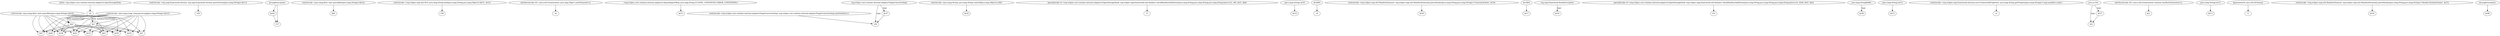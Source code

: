 digraph g {
0[label="staticinvoke <java.lang.Long: long parseLong(java.lang.String)>($r23)"]
1[label="$r9"]
0->1[label=""]
2[label="staticinvoke <java.lang.Byte: byte parseByte(java.lang.String)>($r24)"]
3[label="$r45"]
2->3[label=""]
4[label="$l1"]
5[label="$b3"]
4->5[label=""]
6[label="staticinvoke <org.osgi.framework.Version: org.osgi.framework.Version parseVersion(java.lang.String)>($r13)"]
7[label="r59"]
6->7[label=""]
0->5[label=""]
8[label="$b2"]
9[label="$r25"]
8->9[label=""]
4->1[label=""]
10[label="$r50"]
2->10[label=""]
11[label="@caughtexception"]
12[label="$r49"]
11->12[label=""]
0->10[label=""]
13[label="staticinvoke <java.lang.Byte: byte parseByte(java.lang.String)>($r22)"]
14[label="$b0"]
13->14[label=""]
15[label="r57"]
11->15[label=""]
16[label="$r7"]
0->16[label=""]
17[label="$r43"]
8->17[label=""]
18[label="staticinvoke <org.eclipse.osgi.util.NLS: java.lang.String bind(java.lang.String,java.lang.Object)>($r51, $r53)"]
19[label="r58"]
18->19[label=""]
2->1[label=""]
0->3[label=""]
4->3[label=""]
20[label="$r40"]
2->20[label=""]
21[label="interfaceinvoke r61.<java.util.Enumeration: java.lang.Object nextElement()>()"]
22[label="r6"]
21->22[label=""]
23[label="<org.eclipse.core.runtime.internal.adaptor.EclipseAdaptorMsg: java.lang.String ECLIPSE_CONVERTER_ERROR_CONVERTING>"]
24[label="$r51"]
23->24[label=""]
4->10[label=""]
25[label="staticinvoke <org.eclipse.core.runtime.internal.adaptor.PluginConverterImpl: org.eclipse.core.runtime.internal.adaptor.PluginConverterImpl getDefault()>()"]
26[label="r56"]
25->26[label=""]
27[label="r0"]
27->4[label="field: manifestTimeStamp"]
28[label="staticinvoke <java.lang.String: java.lang.String valueOf(java.lang.Object)>(r60)"]
29[label="$r29"]
28->29[label=""]
4->20[label=""]
8->16[label=""]
30[label="@this: org.eclipse.core.runtime.internal.adaptor.EclipseStorageHook"]
30->27[label=""]
0->9[label=""]
4->9[label=""]
31[label="specialinvoke r0.<org.eclipse.core.runtime.internal.adaptor.EclipseStorageHook: org.eclipse.osgi.framework.util.Headers checkManifestAndParent(java.lang.String,java.lang.String,java.lang.String,byte)>(r2, r60, $r21, $b0)"]
32[label="r5"]
31->32[label=""]
33[label="$r38"]
4->33[label=""]
34[label="(java.lang.String) $r18"]
35[label="$r19"]
34->35[label=""]
4->17[label=""]
2->33[label=""]
36[label="$r20[0]"]
37[label="r4"]
36->37[label=""]
0->4[label=""]
38[label="staticinvoke <org.eclipse.osgi.util.ManifestElement: org.eclipse.osgi.util.ManifestElement[] parseHeader(java.lang.String,java.lang.String)>('Generated-from', $r19)"]
39[label="$r20"]
38->39[label=""]
4->16[label=""]
40[label="$r16[0]"]
41[label="$r17"]
40->41[label=""]
2->5[label=""]
42[label="org.osgi.framework.BundleException"]
43[label="$r54"]
42->43[label="type"]
12->15[label=""]
44[label="$r37"]
44->26[label=""]
2->17[label=""]
45[label="specialinvoke r0.<org.eclipse.core.runtime.internal.adaptor.EclipseStorageHook: org.eclipse.osgi.framework.util.Headers checkManifestAndParent(java.lang.String,java.lang.String,java.lang.String,byte)>(r2, $r44, $r47, $b3)"]
46[label="r55"]
45->46[label=""]
47[label="java.lang.StringBuffer"]
48[label="$r28"]
47->48[label="type"]
49[label="(java.lang.String) $r14"]
50[label="$r15"]
49->50[label=""]
51[label="staticinvoke <org.eclipse.osgi.framework.internal.core.FrameworkProperties: java.lang.String getProperty(java.lang.String)>('osgi.manifest.cache')"]
52[label="r2"]
51->52[label=""]
53[label="java.io.File"]
54[label="r62"]
53->54[label="type"]
8->20[label=""]
55[label="interfaceinvoke r61.<java.util.Enumeration: boolean hasMoreElements()>()"]
56[label="$z1"]
55->56[label=""]
57[label="org.eclipse.core.runtime.internal.adaptor.PluginConverterImpl"]
57->44[label="type"]
57->26[label="type"]
8->1[label=""]
0->17[label=""]
58[label="(java.lang.String) $r12"]
59[label="$r13"]
58->59[label=""]
0->20[label=""]
2->16[label=""]
0->33[label=""]
60[label="@parameter0: java.util.Dictionary"]
61[label="r1"]
60->61[label=""]
62[label="staticinvoke <org.eclipse.osgi.util.ManifestElement: org.eclipse.osgi.util.ManifestElement[] parseHeader(java.lang.String,java.lang.String)>('Bundle-SymbolicName', $r15)"]
63[label="$r16"]
62->63[label=""]
64[label="@caughtexception"]
65[label="$r48"]
64->65[label=""]
66[label="$r27"]
66->54[label=""]
8->33[label=""]
2->8[label=""]
53->66[label="type"]
8->5[label=""]
2->9[label=""]
8->10[label=""]
8->3[label=""]
27->8[label="field: manifestType"]
}